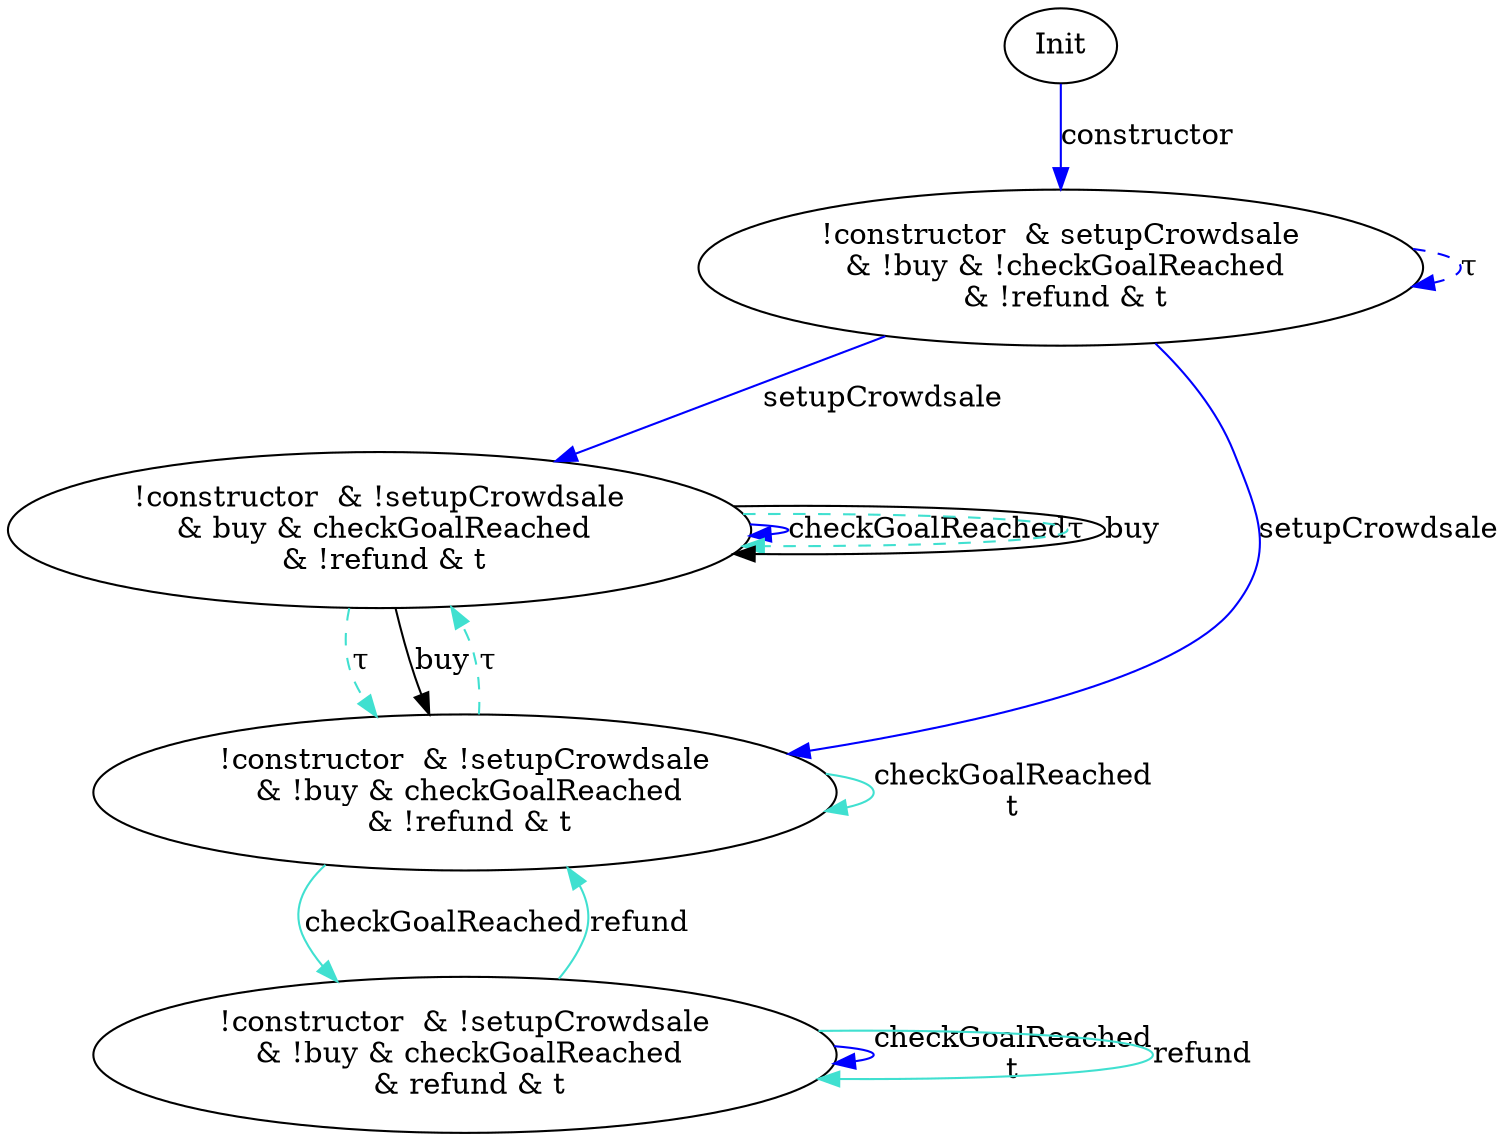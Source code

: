 digraph {
S00 [label="Init"]
S23 [label="!constructor  & !setupCrowdsale\n & !buy & checkGoalReached\n & refund & t\n"]
S25 [label="!constructor  & !setupCrowdsale\n & buy & checkGoalReached\n & !refund & t\n"]
S44 [label="!constructor  & !setupCrowdsale\n & !buy & checkGoalReached\n & !refund & t\n"]
S49 [label="!constructor  & setupCrowdsale\n & !buy & !checkGoalReached\n & !refund & t\n"]

S23->S23 [label="checkGoalReached\nt", style="", color="blue"]
S23->S23 [label="refund", style="", color="turquoise"]
S44->S23 [label="checkGoalReached", style="", color="turquoise"]
S00->S49 [label="constructor", style="", color="blue"]
S49->S44 [label="setupCrowdsale", style="", color="blue"]
S25->S25 [label="checkGoalReached", style="", color="blue"]
S25->S25 [label="τ", style="dashed", color="turquoise"]
S25->S44 [label="τ", style="dashed", color="turquoise"]
S23->S44 [label="refund", style="", color="turquoise"]
S25->S44 [label="buy", style="", color="black"]
S25->S25 [label="buy", style="", color="black"]
S44->S44 [label="checkGoalReached\nt", style="", color="turquoise"]
S49->S25 [label="setupCrowdsale", style="", color="blue"]
S44->S25 [label="τ", style="dashed", color="turquoise"]
S49->S49 [label="τ", style="dashed", color="blue"]
}